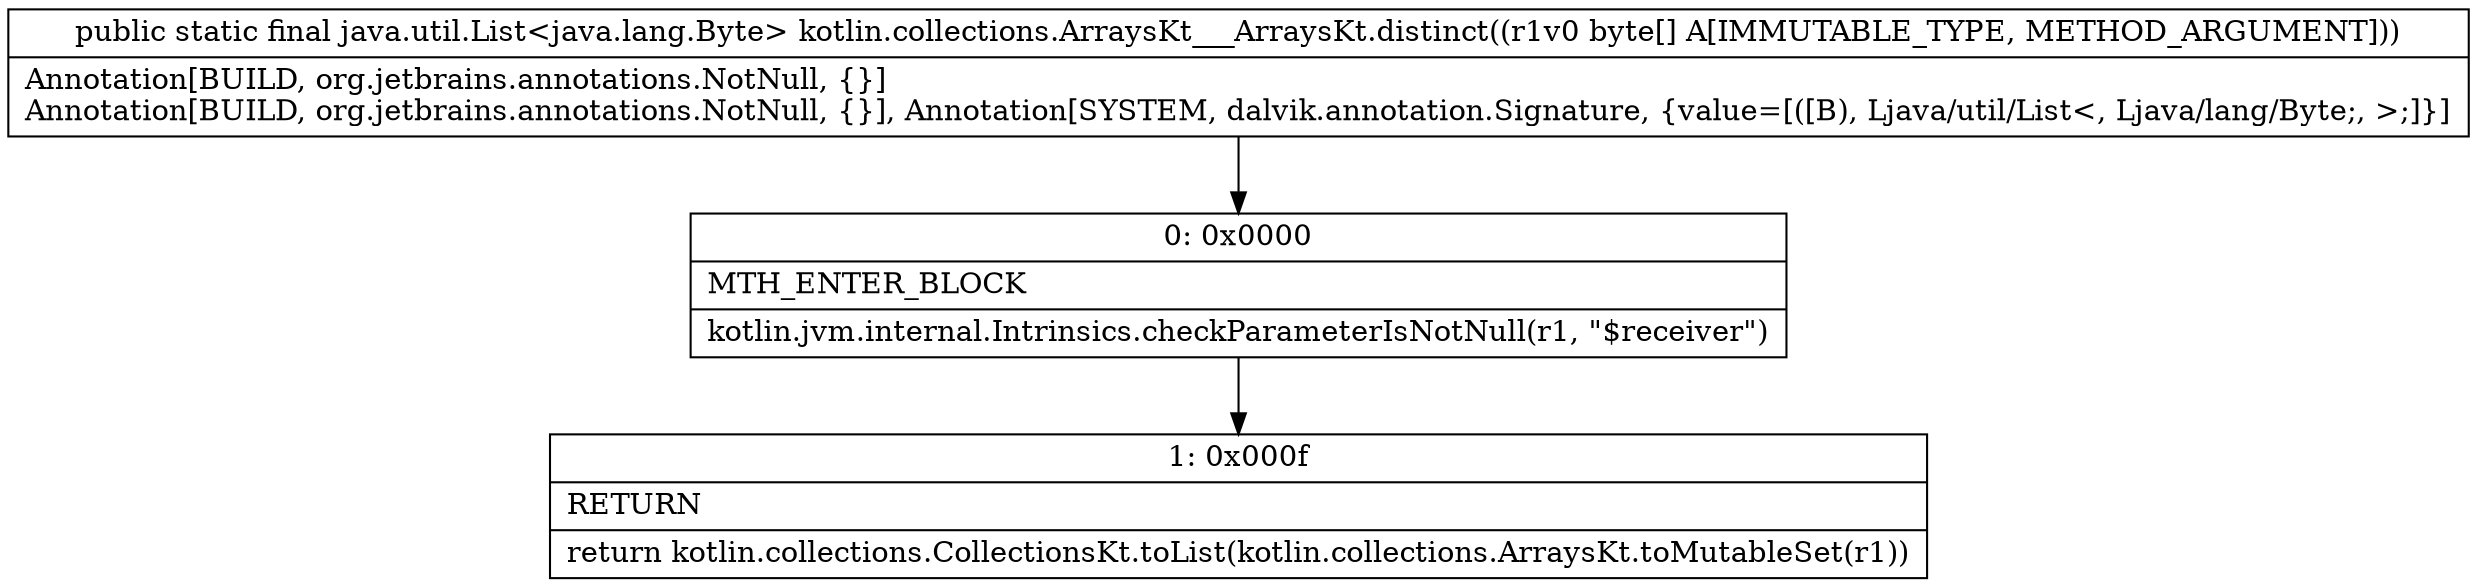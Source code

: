 digraph "CFG forkotlin.collections.ArraysKt___ArraysKt.distinct([B)Ljava\/util\/List;" {
Node_0 [shape=record,label="{0\:\ 0x0000|MTH_ENTER_BLOCK\l|kotlin.jvm.internal.Intrinsics.checkParameterIsNotNull(r1, \"$receiver\")\l}"];
Node_1 [shape=record,label="{1\:\ 0x000f|RETURN\l|return kotlin.collections.CollectionsKt.toList(kotlin.collections.ArraysKt.toMutableSet(r1))\l}"];
MethodNode[shape=record,label="{public static final java.util.List\<java.lang.Byte\> kotlin.collections.ArraysKt___ArraysKt.distinct((r1v0 byte[] A[IMMUTABLE_TYPE, METHOD_ARGUMENT]))  | Annotation[BUILD, org.jetbrains.annotations.NotNull, \{\}]\lAnnotation[BUILD, org.jetbrains.annotations.NotNull, \{\}], Annotation[SYSTEM, dalvik.annotation.Signature, \{value=[([B), Ljava\/util\/List\<, Ljava\/lang\/Byte;, \>;]\}]\l}"];
MethodNode -> Node_0;
Node_0 -> Node_1;
}

